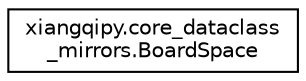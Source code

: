 digraph "Graphical Class Hierarchy"
{
 // LATEX_PDF_SIZE
  edge [fontname="Helvetica",fontsize="10",labelfontname="Helvetica",labelfontsize="10"];
  node [fontname="Helvetica",fontsize="10",shape=record];
  rankdir="LR";
  Node0 [label="xiangqipy.core_dataclass\l_mirrors.BoardSpace",height=0.2,width=0.4,color="black", fillcolor="white", style="filled",URL="$classxiangqipy_1_1core__dataclass__mirrors_1_1BoardSpace.html",tooltip="A Python BoardSpace."];
}
